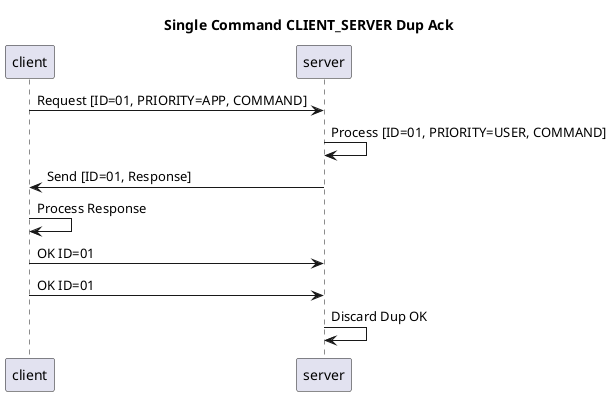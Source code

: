 @startuml "Single Commands"

title "Single Command CLIENT_SERVER Dup Ack"
!pragma teoz true

participant client
participant server

client -> server: Request [ID=01, PRIORITY=APP, COMMAND]

server -> server: Process [ID=01, PRIORITY=USER, COMMAND]
server -> client: Send [ID=01, Response]
client -> client: Process Response
client -> server: OK ID=01
client -> server: OK ID=01
server -> server: Discard Dup OK

@enduml